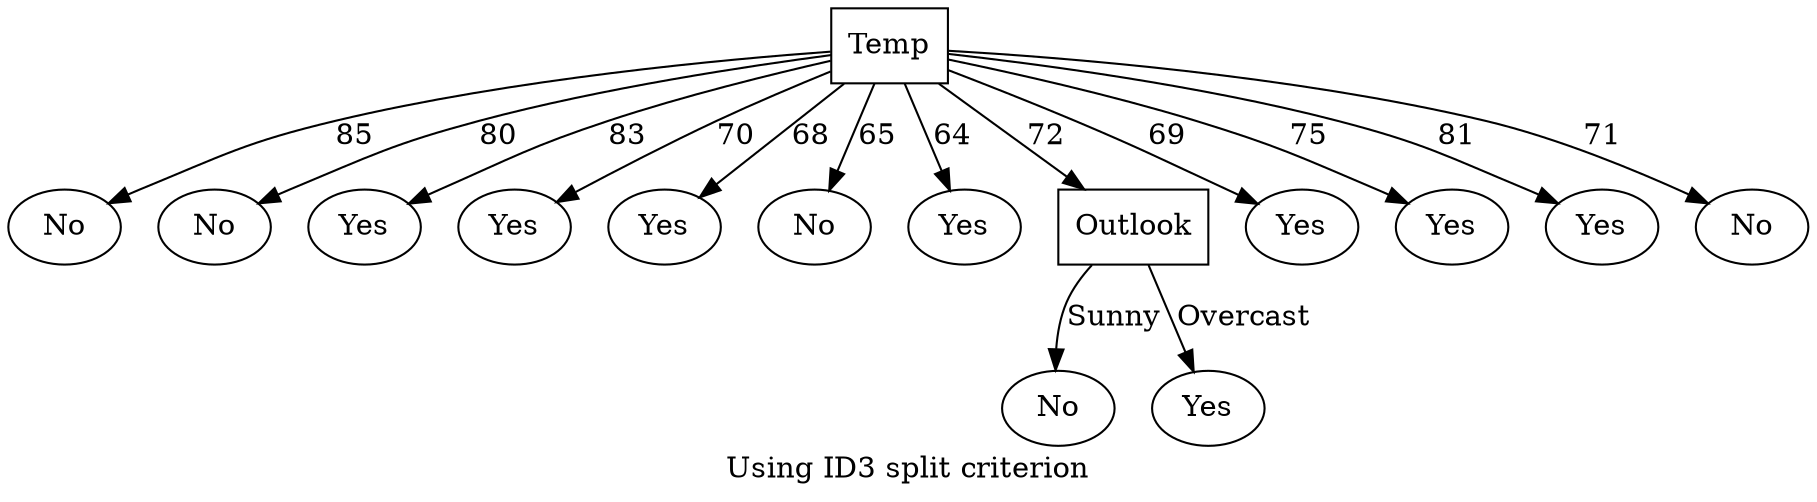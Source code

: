// Graphic representation of the resulting decision tree
digraph {
	label="Using ID3 split criterion"
	"59a455d3-6375-44b4-b445-2cc48da18293" [label=Temp shape=box]
	"320528f7-2be6-48d2-b9df-2cb140829b87" [label=No shape=ellipse]
	"59a455d3-6375-44b4-b445-2cc48da18293" -> "320528f7-2be6-48d2-b9df-2cb140829b87" [label=85]
	"3ff309c8-8146-42b5-b985-d13ff8c6e285" [label=No shape=ellipse]
	"59a455d3-6375-44b4-b445-2cc48da18293" -> "3ff309c8-8146-42b5-b985-d13ff8c6e285" [label=80]
	"ec223ec4-18c9-4c96-9587-a460592976d2" [label=Yes shape=ellipse]
	"59a455d3-6375-44b4-b445-2cc48da18293" -> "ec223ec4-18c9-4c96-9587-a460592976d2" [label=83]
	"4a9a213e-a533-4a0b-a59b-65604b840670" [label=Yes shape=ellipse]
	"59a455d3-6375-44b4-b445-2cc48da18293" -> "4a9a213e-a533-4a0b-a59b-65604b840670" [label=70]
	"7f4b154c-5614-4eb3-bd14-a16e532099f2" [label=Yes shape=ellipse]
	"59a455d3-6375-44b4-b445-2cc48da18293" -> "7f4b154c-5614-4eb3-bd14-a16e532099f2" [label=68]
	"58456b3b-6c86-4ff7-8532-f2839164a128" [label=No shape=ellipse]
	"59a455d3-6375-44b4-b445-2cc48da18293" -> "58456b3b-6c86-4ff7-8532-f2839164a128" [label=65]
	"39cbedb4-81ad-408b-bc60-4c3eae1e52c0" [label=Yes shape=ellipse]
	"59a455d3-6375-44b4-b445-2cc48da18293" -> "39cbedb4-81ad-408b-bc60-4c3eae1e52c0" [label=64]
	"d48544b8-9c2c-4c39-b656-154b9e1497c8" [label=Outlook shape=box]
	"59a455d3-6375-44b4-b445-2cc48da18293" -> "d48544b8-9c2c-4c39-b656-154b9e1497c8" [label=72]
	"4c4168ef-9a82-41c5-b20c-95a86437acd6" [label=No shape=ellipse]
	"d48544b8-9c2c-4c39-b656-154b9e1497c8" -> "4c4168ef-9a82-41c5-b20c-95a86437acd6" [label=Sunny]
	"48a0819e-6280-4b62-a2cc-62b3b5d553f1" [label=Yes shape=ellipse]
	"d48544b8-9c2c-4c39-b656-154b9e1497c8" -> "48a0819e-6280-4b62-a2cc-62b3b5d553f1" [label=Overcast]
	"45102cac-f5a5-449a-a551-417971e9f5cb" [label=Yes shape=ellipse]
	"59a455d3-6375-44b4-b445-2cc48da18293" -> "45102cac-f5a5-449a-a551-417971e9f5cb" [label=69]
	"6ab3fd98-04de-4b31-9e97-5a5d788c64ed" [label=Yes shape=ellipse]
	"59a455d3-6375-44b4-b445-2cc48da18293" -> "6ab3fd98-04de-4b31-9e97-5a5d788c64ed" [label=75]
	"e521cb34-6abb-47e7-b7f1-77376e3ad031" [label=Yes shape=ellipse]
	"59a455d3-6375-44b4-b445-2cc48da18293" -> "e521cb34-6abb-47e7-b7f1-77376e3ad031" [label=81]
	"a5ae92ff-8c1b-46dc-a8d6-3a090bdec06b" [label=No shape=ellipse]
	"59a455d3-6375-44b4-b445-2cc48da18293" -> "a5ae92ff-8c1b-46dc-a8d6-3a090bdec06b" [label=71]
}
